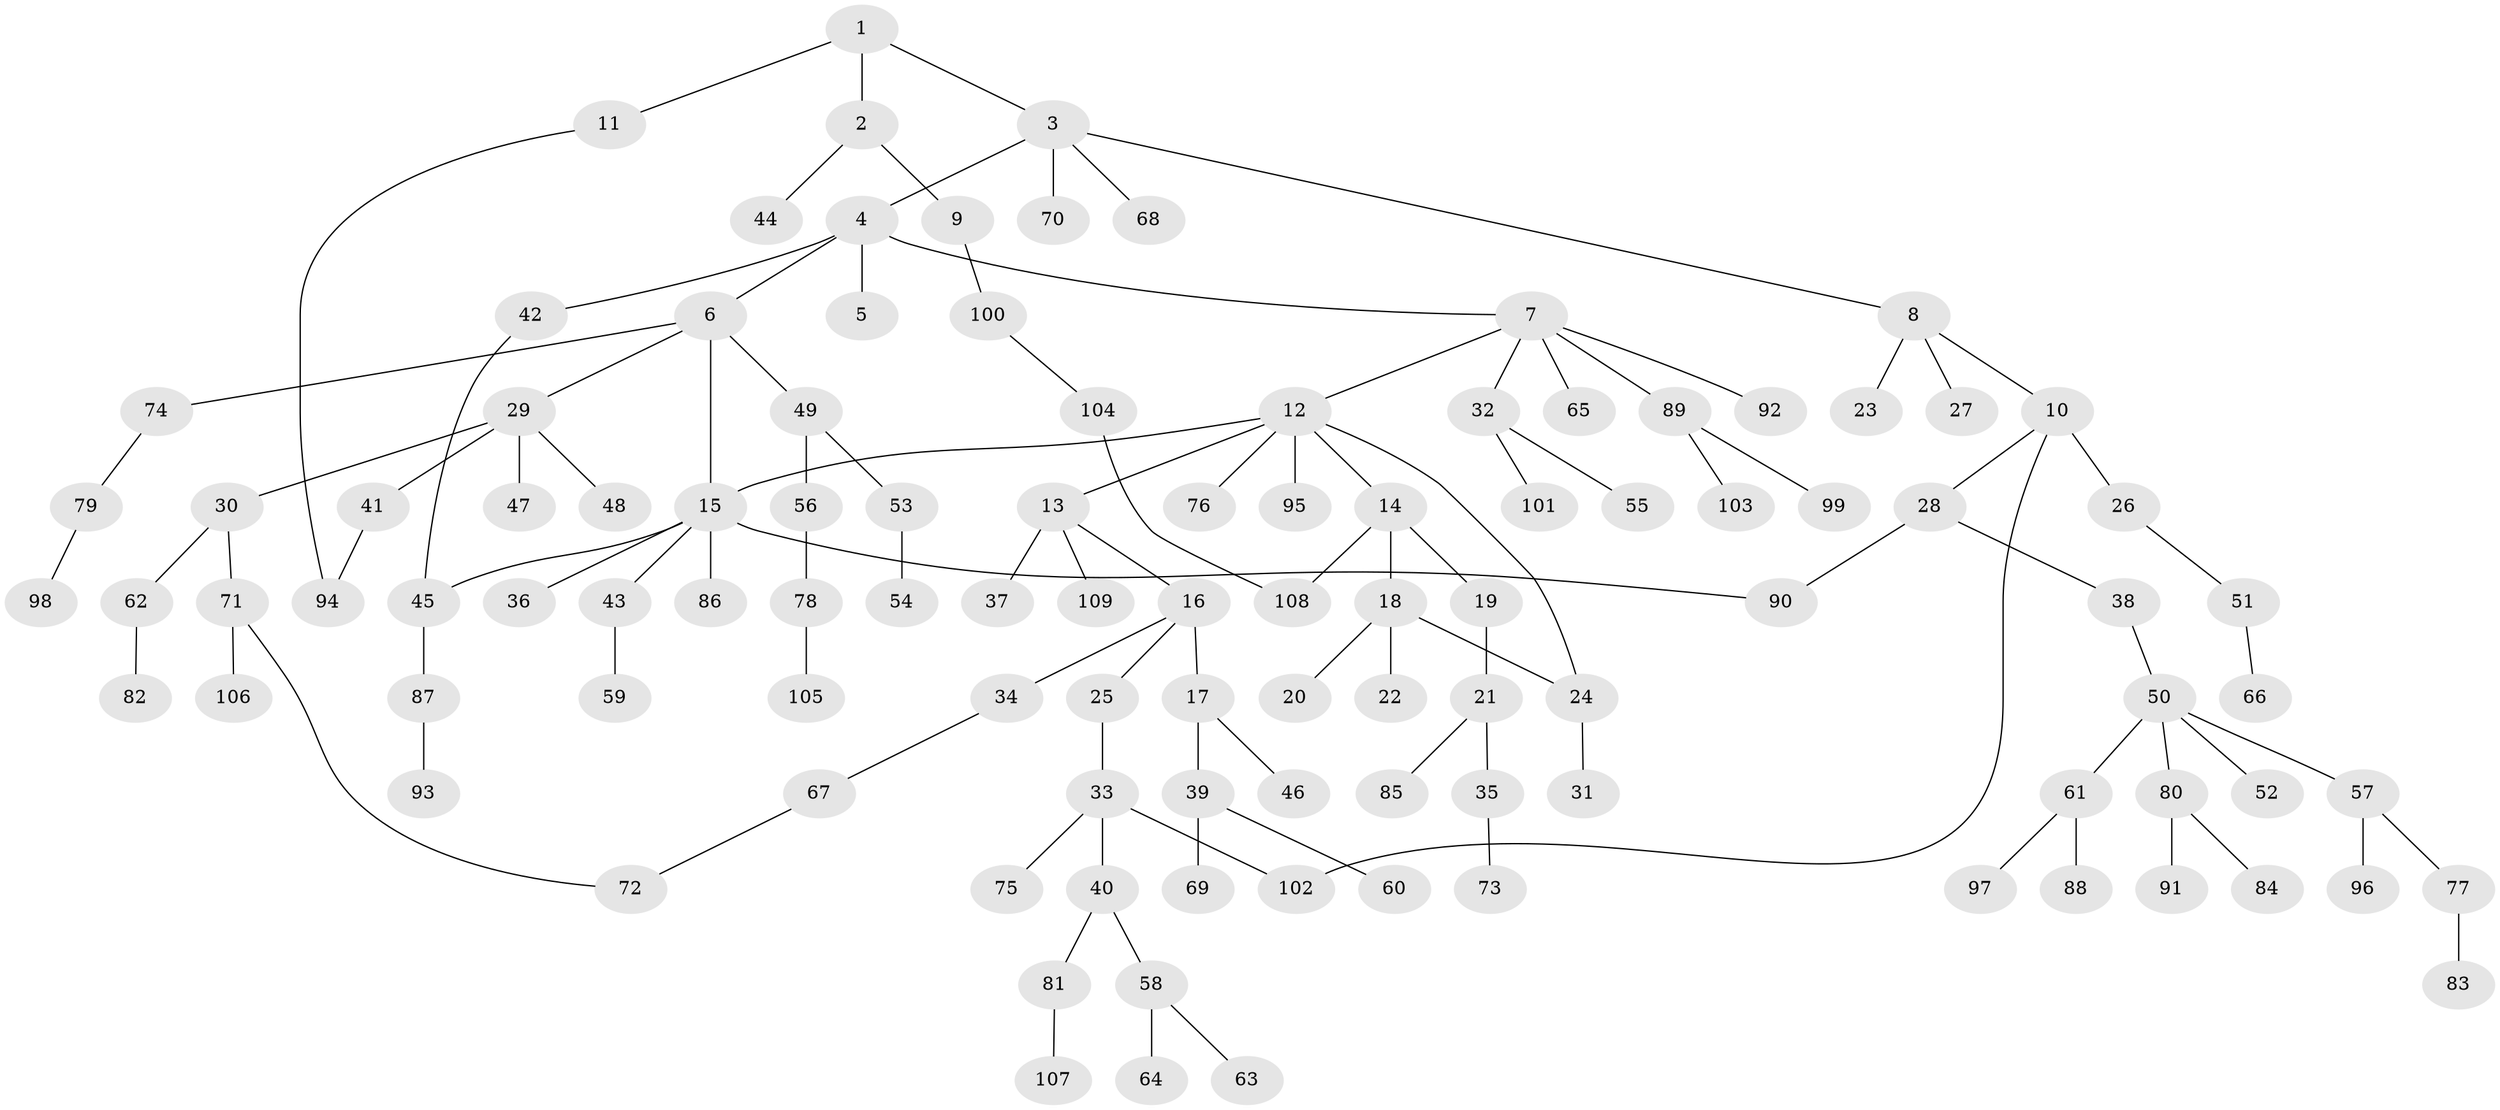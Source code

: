 // Generated by graph-tools (version 1.1) at 2025/13/03/09/25 04:13:38]
// undirected, 109 vertices, 116 edges
graph export_dot {
graph [start="1"]
  node [color=gray90,style=filled];
  1;
  2;
  3;
  4;
  5;
  6;
  7;
  8;
  9;
  10;
  11;
  12;
  13;
  14;
  15;
  16;
  17;
  18;
  19;
  20;
  21;
  22;
  23;
  24;
  25;
  26;
  27;
  28;
  29;
  30;
  31;
  32;
  33;
  34;
  35;
  36;
  37;
  38;
  39;
  40;
  41;
  42;
  43;
  44;
  45;
  46;
  47;
  48;
  49;
  50;
  51;
  52;
  53;
  54;
  55;
  56;
  57;
  58;
  59;
  60;
  61;
  62;
  63;
  64;
  65;
  66;
  67;
  68;
  69;
  70;
  71;
  72;
  73;
  74;
  75;
  76;
  77;
  78;
  79;
  80;
  81;
  82;
  83;
  84;
  85;
  86;
  87;
  88;
  89;
  90;
  91;
  92;
  93;
  94;
  95;
  96;
  97;
  98;
  99;
  100;
  101;
  102;
  103;
  104;
  105;
  106;
  107;
  108;
  109;
  1 -- 2;
  1 -- 3;
  1 -- 11;
  2 -- 9;
  2 -- 44;
  3 -- 4;
  3 -- 8;
  3 -- 68;
  3 -- 70;
  4 -- 5;
  4 -- 6;
  4 -- 7;
  4 -- 42;
  6 -- 29;
  6 -- 49;
  6 -- 74;
  6 -- 15;
  7 -- 12;
  7 -- 32;
  7 -- 65;
  7 -- 89;
  7 -- 92;
  8 -- 10;
  8 -- 23;
  8 -- 27;
  9 -- 100;
  10 -- 26;
  10 -- 28;
  10 -- 102;
  11 -- 94;
  12 -- 13;
  12 -- 14;
  12 -- 15;
  12 -- 24;
  12 -- 76;
  12 -- 95;
  13 -- 16;
  13 -- 37;
  13 -- 109;
  14 -- 18;
  14 -- 19;
  14 -- 108;
  15 -- 36;
  15 -- 43;
  15 -- 86;
  15 -- 90;
  15 -- 45;
  16 -- 17;
  16 -- 25;
  16 -- 34;
  17 -- 39;
  17 -- 46;
  18 -- 20;
  18 -- 22;
  18 -- 24;
  19 -- 21;
  21 -- 35;
  21 -- 85;
  24 -- 31;
  25 -- 33;
  26 -- 51;
  28 -- 38;
  28 -- 90;
  29 -- 30;
  29 -- 41;
  29 -- 47;
  29 -- 48;
  30 -- 62;
  30 -- 71;
  32 -- 55;
  32 -- 101;
  33 -- 40;
  33 -- 75;
  33 -- 102;
  34 -- 67;
  35 -- 73;
  38 -- 50;
  39 -- 60;
  39 -- 69;
  40 -- 58;
  40 -- 81;
  41 -- 94;
  42 -- 45;
  43 -- 59;
  45 -- 87;
  49 -- 53;
  49 -- 56;
  50 -- 52;
  50 -- 57;
  50 -- 61;
  50 -- 80;
  51 -- 66;
  53 -- 54;
  56 -- 78;
  57 -- 77;
  57 -- 96;
  58 -- 63;
  58 -- 64;
  61 -- 88;
  61 -- 97;
  62 -- 82;
  67 -- 72;
  71 -- 106;
  71 -- 72;
  74 -- 79;
  77 -- 83;
  78 -- 105;
  79 -- 98;
  80 -- 84;
  80 -- 91;
  81 -- 107;
  87 -- 93;
  89 -- 99;
  89 -- 103;
  100 -- 104;
  104 -- 108;
}
